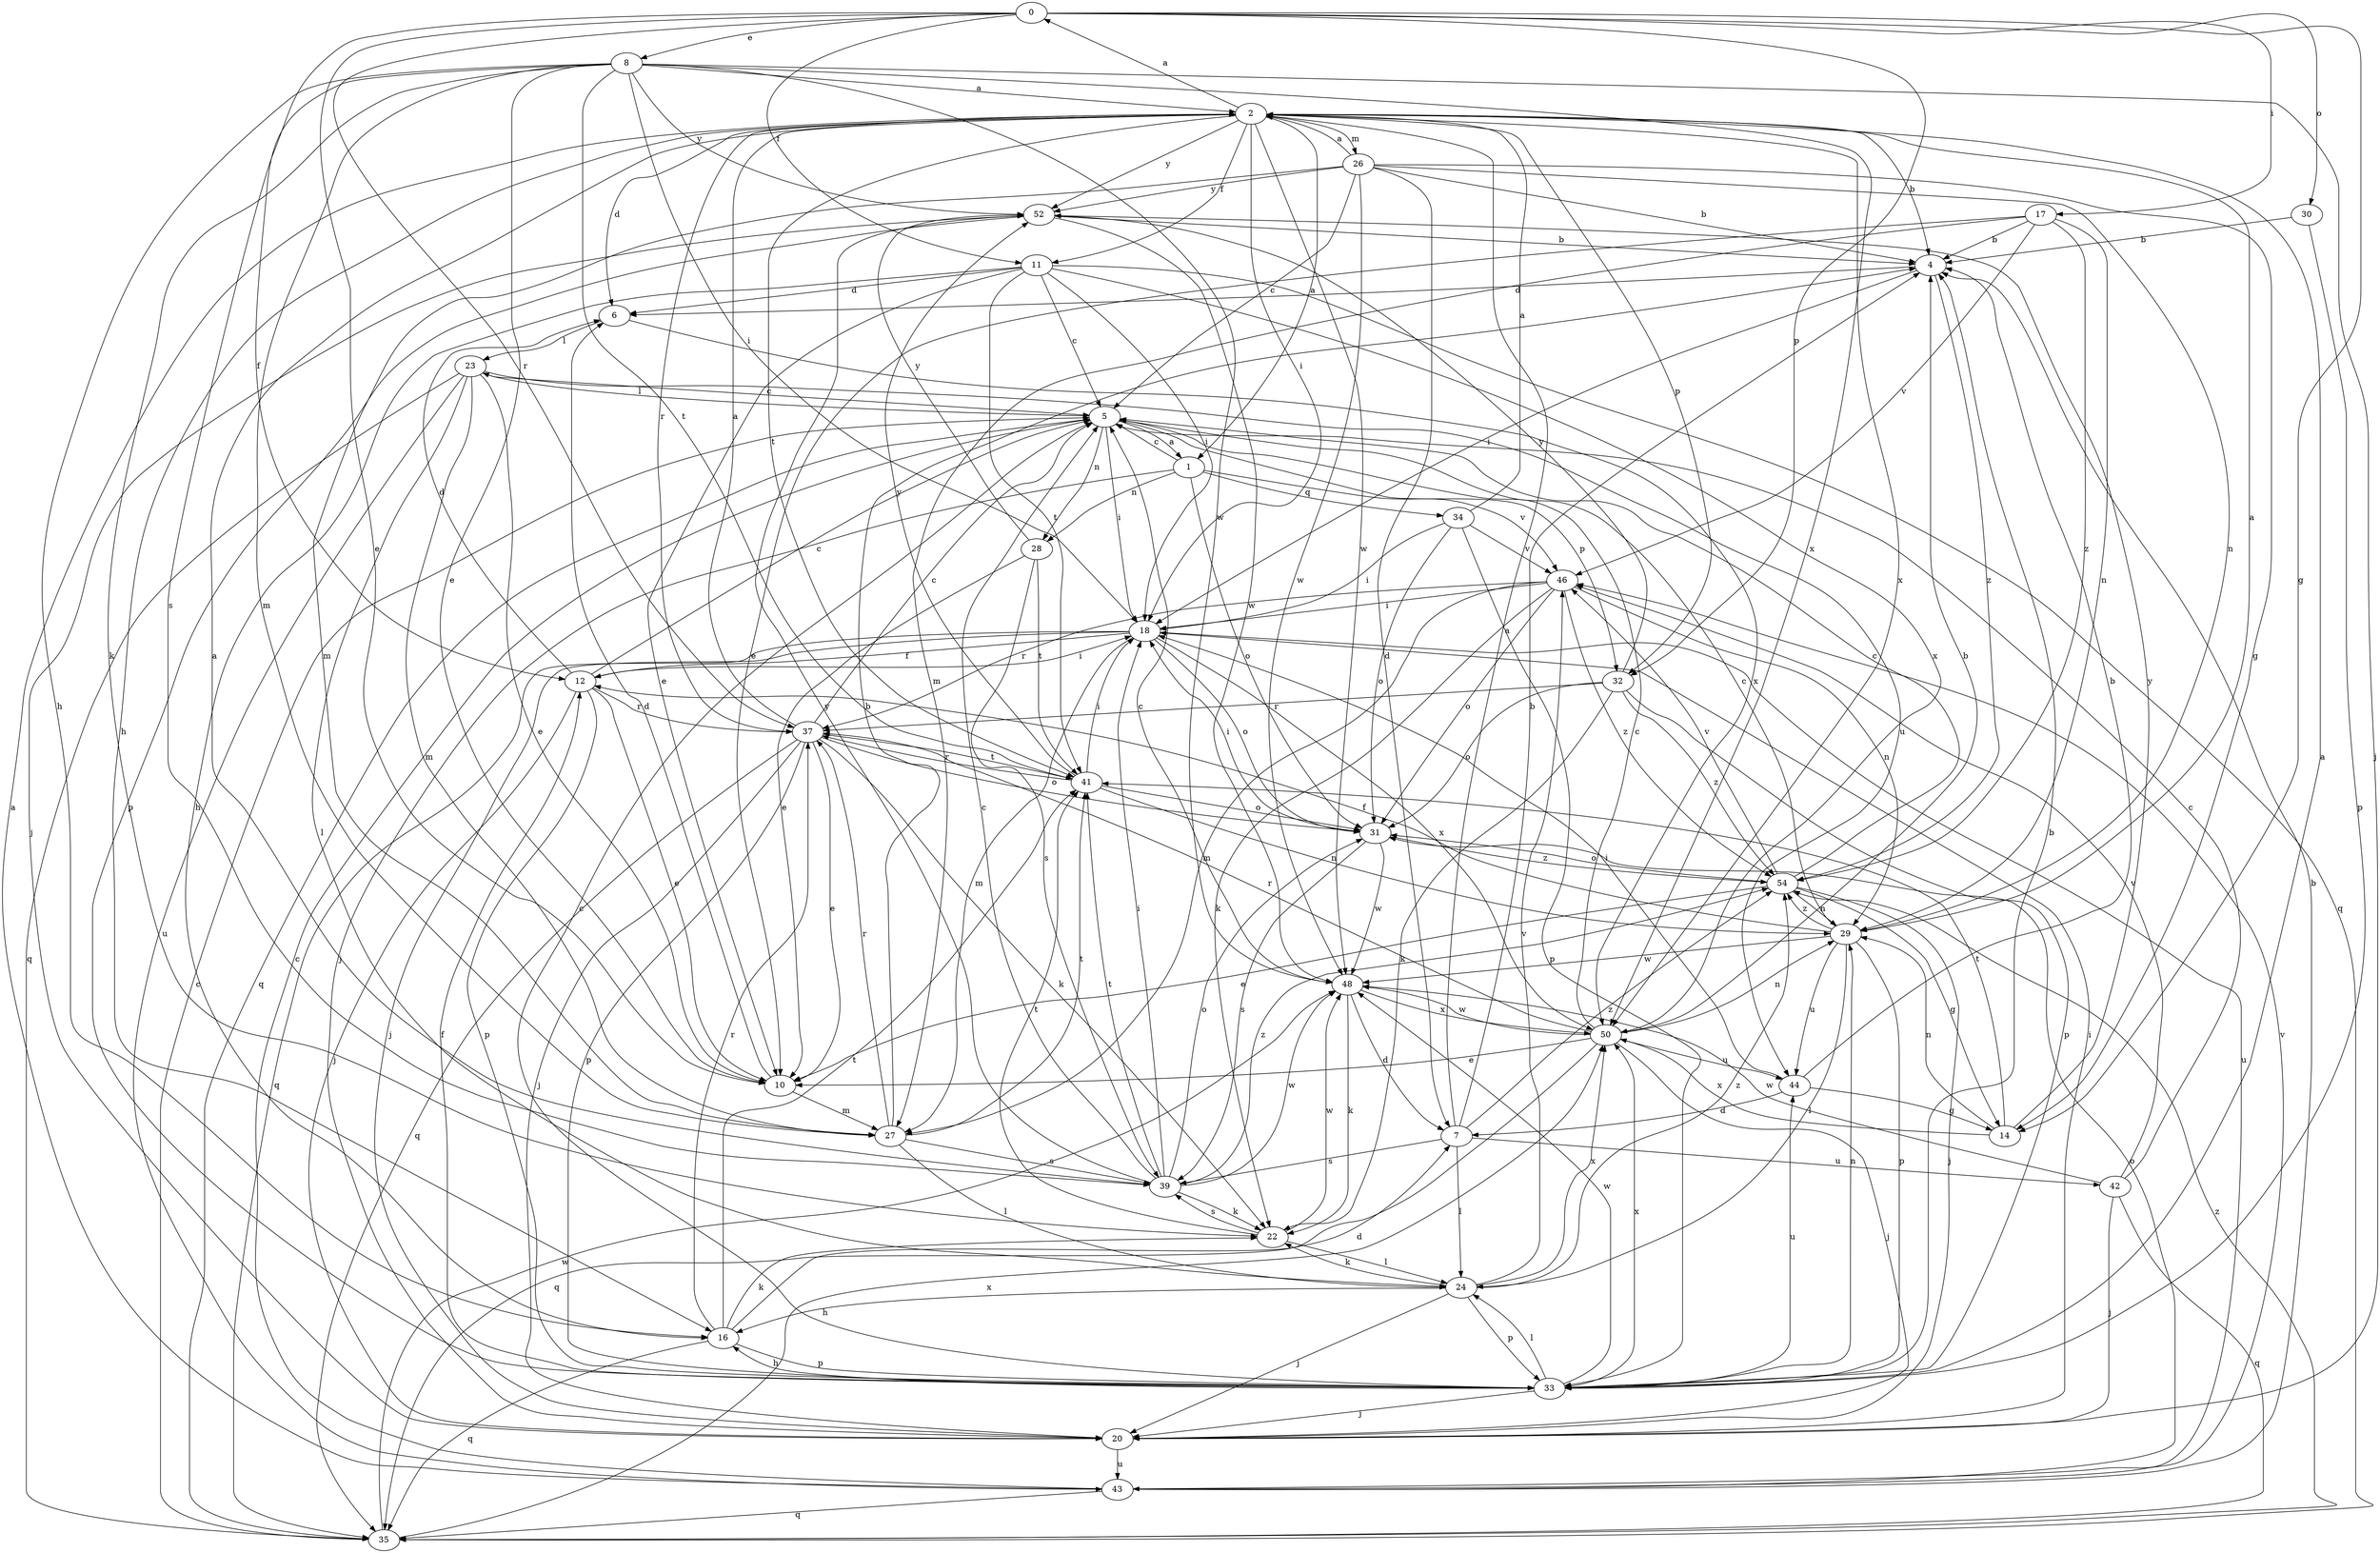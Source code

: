 strict digraph  {
0;
1;
2;
4;
5;
6;
7;
8;
10;
11;
12;
14;
16;
17;
18;
20;
22;
23;
24;
26;
27;
28;
29;
30;
31;
32;
33;
34;
35;
37;
39;
41;
42;
43;
44;
46;
48;
50;
52;
54;
0 -> 8  [label=e];
0 -> 10  [label=e];
0 -> 11  [label=f];
0 -> 14  [label=g];
0 -> 17  [label=i];
0 -> 30  [label=o];
0 -> 32  [label=p];
0 -> 37  [label=r];
0 -> 39  [label=s];
1 -> 5  [label=c];
1 -> 20  [label=j];
1 -> 28  [label=n];
1 -> 31  [label=o];
1 -> 34  [label=q];
1 -> 46  [label=v];
2 -> 0  [label=a];
2 -> 1  [label=a];
2 -> 4  [label=b];
2 -> 6  [label=d];
2 -> 11  [label=f];
2 -> 16  [label=h];
2 -> 18  [label=i];
2 -> 26  [label=m];
2 -> 32  [label=p];
2 -> 37  [label=r];
2 -> 41  [label=t];
2 -> 48  [label=w];
2 -> 50  [label=x];
2 -> 52  [label=y];
4 -> 6  [label=d];
4 -> 18  [label=i];
4 -> 54  [label=z];
5 -> 1  [label=a];
5 -> 18  [label=i];
5 -> 23  [label=l];
5 -> 28  [label=n];
5 -> 32  [label=p];
5 -> 35  [label=q];
6 -> 23  [label=l];
6 -> 50  [label=x];
7 -> 2  [label=a];
7 -> 4  [label=b];
7 -> 24  [label=l];
7 -> 39  [label=s];
7 -> 42  [label=u];
7 -> 54  [label=z];
8 -> 2  [label=a];
8 -> 10  [label=e];
8 -> 12  [label=f];
8 -> 16  [label=h];
8 -> 18  [label=i];
8 -> 20  [label=j];
8 -> 22  [label=k];
8 -> 27  [label=m];
8 -> 41  [label=t];
8 -> 48  [label=w];
8 -> 50  [label=x];
8 -> 52  [label=y];
10 -> 6  [label=d];
10 -> 27  [label=m];
11 -> 5  [label=c];
11 -> 6  [label=d];
11 -> 10  [label=e];
11 -> 16  [label=h];
11 -> 18  [label=i];
11 -> 35  [label=q];
11 -> 41  [label=t];
11 -> 50  [label=x];
12 -> 5  [label=c];
12 -> 6  [label=d];
12 -> 10  [label=e];
12 -> 18  [label=i];
12 -> 20  [label=j];
12 -> 33  [label=p];
12 -> 37  [label=r];
14 -> 29  [label=n];
14 -> 41  [label=t];
14 -> 50  [label=x];
14 -> 52  [label=y];
16 -> 7  [label=d];
16 -> 22  [label=k];
16 -> 33  [label=p];
16 -> 35  [label=q];
16 -> 37  [label=r];
16 -> 41  [label=t];
17 -> 4  [label=b];
17 -> 10  [label=e];
17 -> 27  [label=m];
17 -> 29  [label=n];
17 -> 46  [label=v];
17 -> 54  [label=z];
18 -> 12  [label=f];
18 -> 20  [label=j];
18 -> 27  [label=m];
18 -> 31  [label=o];
18 -> 35  [label=q];
18 -> 43  [label=u];
18 -> 50  [label=x];
20 -> 18  [label=i];
20 -> 43  [label=u];
22 -> 24  [label=l];
22 -> 39  [label=s];
22 -> 41  [label=t];
22 -> 48  [label=w];
23 -> 5  [label=c];
23 -> 10  [label=e];
23 -> 24  [label=l];
23 -> 27  [label=m];
23 -> 35  [label=q];
23 -> 43  [label=u];
23 -> 44  [label=u];
24 -> 16  [label=h];
24 -> 20  [label=j];
24 -> 22  [label=k];
24 -> 33  [label=p];
24 -> 46  [label=v];
24 -> 50  [label=x];
24 -> 54  [label=z];
26 -> 2  [label=a];
26 -> 4  [label=b];
26 -> 5  [label=c];
26 -> 7  [label=d];
26 -> 14  [label=g];
26 -> 27  [label=m];
26 -> 29  [label=n];
26 -> 48  [label=w];
26 -> 52  [label=y];
27 -> 4  [label=b];
27 -> 24  [label=l];
27 -> 37  [label=r];
27 -> 39  [label=s];
27 -> 41  [label=t];
28 -> 10  [label=e];
28 -> 39  [label=s];
28 -> 41  [label=t];
28 -> 52  [label=y];
29 -> 2  [label=a];
29 -> 5  [label=c];
29 -> 12  [label=f];
29 -> 24  [label=l];
29 -> 33  [label=p];
29 -> 44  [label=u];
29 -> 48  [label=w];
29 -> 54  [label=z];
30 -> 4  [label=b];
30 -> 33  [label=p];
31 -> 18  [label=i];
31 -> 39  [label=s];
31 -> 48  [label=w];
31 -> 54  [label=z];
32 -> 22  [label=k];
32 -> 31  [label=o];
32 -> 33  [label=p];
32 -> 37  [label=r];
32 -> 52  [label=y];
32 -> 54  [label=z];
33 -> 2  [label=a];
33 -> 4  [label=b];
33 -> 5  [label=c];
33 -> 12  [label=f];
33 -> 16  [label=h];
33 -> 20  [label=j];
33 -> 24  [label=l];
33 -> 29  [label=n];
33 -> 44  [label=u];
33 -> 48  [label=w];
33 -> 50  [label=x];
34 -> 2  [label=a];
34 -> 18  [label=i];
34 -> 31  [label=o];
34 -> 33  [label=p];
34 -> 46  [label=v];
35 -> 5  [label=c];
35 -> 48  [label=w];
35 -> 50  [label=x];
35 -> 54  [label=z];
37 -> 2  [label=a];
37 -> 5  [label=c];
37 -> 10  [label=e];
37 -> 20  [label=j];
37 -> 22  [label=k];
37 -> 31  [label=o];
37 -> 33  [label=p];
37 -> 35  [label=q];
37 -> 41  [label=t];
39 -> 2  [label=a];
39 -> 5  [label=c];
39 -> 18  [label=i];
39 -> 22  [label=k];
39 -> 31  [label=o];
39 -> 41  [label=t];
39 -> 48  [label=w];
39 -> 52  [label=y];
39 -> 54  [label=z];
41 -> 18  [label=i];
41 -> 29  [label=n];
41 -> 31  [label=o];
41 -> 37  [label=r];
41 -> 52  [label=y];
42 -> 5  [label=c];
42 -> 20  [label=j];
42 -> 35  [label=q];
42 -> 46  [label=v];
42 -> 48  [label=w];
43 -> 2  [label=a];
43 -> 4  [label=b];
43 -> 5  [label=c];
43 -> 31  [label=o];
43 -> 35  [label=q];
43 -> 46  [label=v];
44 -> 4  [label=b];
44 -> 7  [label=d];
44 -> 14  [label=g];
44 -> 18  [label=i];
46 -> 18  [label=i];
46 -> 22  [label=k];
46 -> 27  [label=m];
46 -> 29  [label=n];
46 -> 31  [label=o];
46 -> 37  [label=r];
46 -> 54  [label=z];
48 -> 5  [label=c];
48 -> 7  [label=d];
48 -> 22  [label=k];
48 -> 50  [label=x];
50 -> 4  [label=b];
50 -> 5  [label=c];
50 -> 10  [label=e];
50 -> 20  [label=j];
50 -> 29  [label=n];
50 -> 35  [label=q];
50 -> 37  [label=r];
50 -> 44  [label=u];
50 -> 48  [label=w];
52 -> 4  [label=b];
52 -> 20  [label=j];
52 -> 33  [label=p];
52 -> 48  [label=w];
54 -> 5  [label=c];
54 -> 10  [label=e];
54 -> 14  [label=g];
54 -> 20  [label=j];
54 -> 29  [label=n];
54 -> 31  [label=o];
54 -> 46  [label=v];
}
